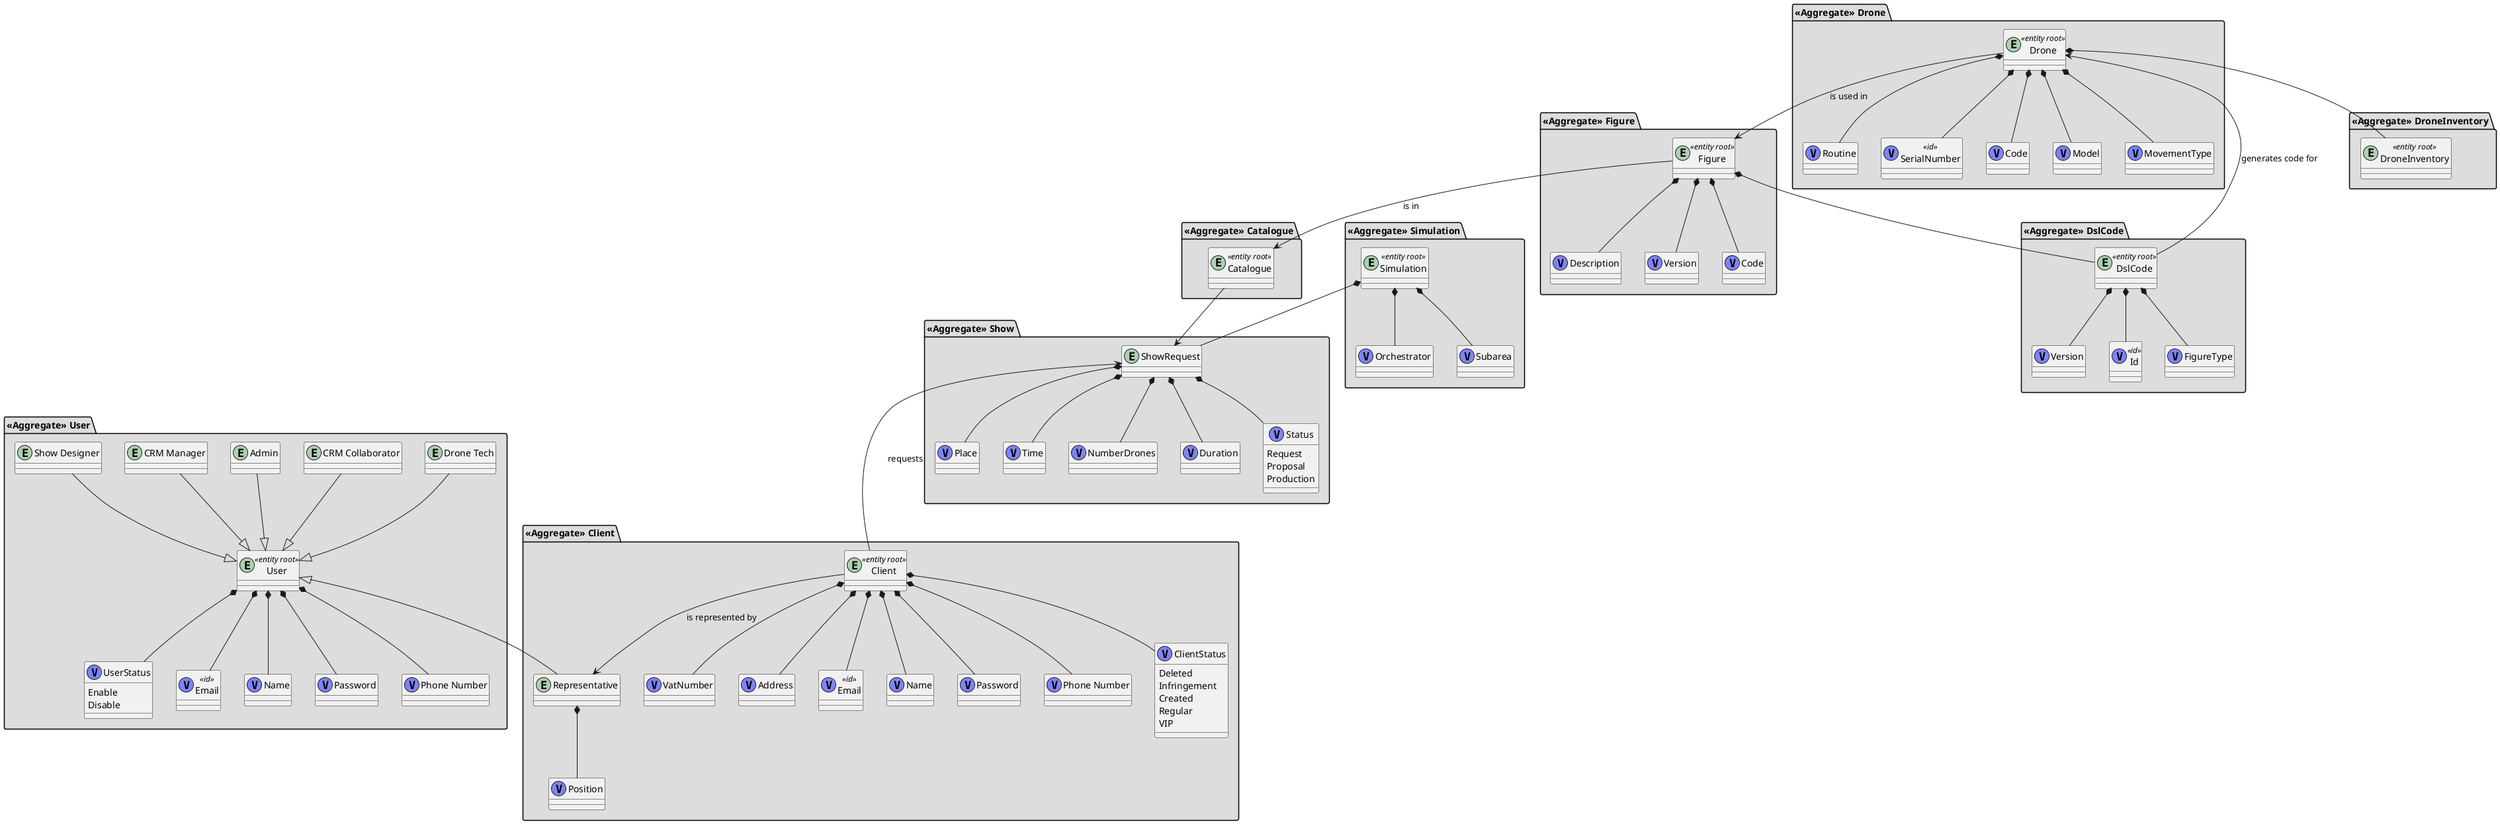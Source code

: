 @startuml

package "**«Aggregate» User**" #DDDDDD {

        entity "User" as entity_user <<entity root>> {
        }

        entity "Show Designer" as entity_showDesigner {
        }
        entity "Admin" as entity_admin {
        }
        entity "CRM Collaborator" as entity_crmcollaborator {
        }
        entity "CRM Manager" as entity_crmManager {
        }
        entity "Drone Tech" as entity_droneTech {
        }
        class "UserStatus" as vObject_userStatus <<(V, #7E84F7)>> {
            Enable
            Disable
        }


        class "Email" as vObject_email <<id>> <<(V, #7E84F7)>> {
        }

        class "Name" as vObject_name <<(V, #7E84F7)>> {
        }

        class "Password" as vObject_password <<(V, #7E84F7)>> {
        }

        class "Phone Number" as vObject_phoneNumber <<(V, #7E84F7)>> {
        }
        entity_user *--down vObject_userStatus

        entity_user <|--up entity_showDesigner
        entity_user <|--up entity_crmManager
        entity_user <|--up entity_admin
        entity_user <|--up entity_crmcollaborator
        entity_user <|--up entity_droneTech
        entity_user *--down vObject_email
        entity_user *--down vObject_password
        entity_user *--down vObject_name
        entity_user *--down vObject_phoneNumber
}




package "**«Aggregate» Client**" #DDDDDD {

        entity "Client" as entity_client <<entity root>> {
        }
        class "VatNumber" as vObject_vatNumber <<(V, #7E84F7)>> {
        }
        class "Address" as vObject_customerAddress <<(V, #7E84F7)>> {
        }
        class "Email" as vObject_email <<id>> <<(V, #7E84F7)>> {
        }

        class "Name" as vObject_name <<(V, #7E84F7)>> {
        }

        class "Password" as vObject_password <<(V, #7E84F7)>> {
        }

        class "Phone Number" as vObject_phoneNumber <<(V, #7E84F7)>> {
        }

        entity "Representative" as entity_repesentative {
        }


        class "Position" as vObject_position <<(V, #7E84F7)>> {
        }

        entity_repesentative *--down vObject_position

        class "ClientStatus" as vObject_clientStatus <<(V, #7E84F7)>> {
                    Deleted
                    Infringement
                    Created
                    Regular
                    VIP
        }

        entity_client *--down vObject_clientStatus
        entity_client *--down vObject_customerAddress
        entity_client *--down vObject_vatNumber
        entity_client *--down vObject_email
        entity_client *--down vObject_name
        entity_client *--down vObject_password
        entity_client *--down vObject_phoneNumber


}

package "**«Aggregate» Drone**" #DDDDDD {

        entity "Drone" as entity_drone <<entity root>> {
        }
        class "Routine" as vObject_routine <<(V, #7E84F7)>> {
        }
        class "SerialNumber" as vObject_serialNumber <<id>> <<(V, #7E84F7)>> {
        }
        class "Code" as vObject_code <<(V, #7E84F7)>> {
        }
        class "Model" as vObject_model <<(V, #7E84F7)>> {
        }
        class "MovementType" as vObject_movementType <<(V, #7E84F7)>> {
        }

        entity_drone *--down vObject_model
        entity_drone *--down vObject_code
        entity_drone *--down vObject_routine
        entity_drone *--down vObject_serialNumber
        entity_drone *--down vObject_movementType
}
package "**«Aggregate» DroneInventory**" #DDDDDD {

    entity "DroneInventory" as entity_droneInventory  <<entity root>> {
    }

}

package "**«Aggregate» Show**" #DDDDDD {

    entity "ShowRequest" as entity_show  {
    }
    class "Place" as vObject_showPlace <<(V, #7E84F7)>> {
    }
    class "Time" as vObject_showTime <<(V, #7E84F7)>> {
    }
    class "NumberDrones" as vObject_showNumberDrones <<(V, #7E84F7)>> {
    }
    class "Duration" as vObject_showDuration <<(V, #7E84F7)>> {
    }
    class "Status" as vObject_showStatus <<(V, #7E84F7)>> {
        Request
        Proposal
        Production
    }

    entity_show *--down vObject_showPlace
    entity_show *--down vObject_showTime
    entity_show *--down vObject_showNumberDrones
    entity_show *--down vObject_showDuration
    entity_show *--down vObject_showStatus
}

package "**«Aggregate» Simulation**" #DDDDDD {

    entity "Simulation" as entity_simulation  <<entity root>> {
    }
    class "Orchestrator" as vObject_orchestrator <<(V, #7E84F7)>> {
    }
    class "Subarea" as vObject_subarea <<(V, #7E84F7)>> {
    }

    entity_simulation*--down vObject_orchestrator
    entity_simulation*--down vObject_subarea
}


package "**«Aggregate» Figure**" #DDDDDD {

        entity "Figure" as entity_figure <<entity root>> {
        }
        class "Description" as vObject_description <<(V, #7E84F7)>> {
        }
        class "Version" as vObject_figureVersion <<(V, #7E84F7)>> {
        }

        class "Code" as vObject_code <<(V, #7E84F7)>> {
                }

        entity_figure *--down vObject_description
        entity_figure *--down vObject_figureVersion
        entity_figure *--down vObject_code

}
package "**«Aggregate» DslCode**" #DDDDDD {

    entity "DslCode" as entity_dslCode  <<entity root>> {
    }
    class "Version" as vObject_version <<(V, #7E84F7)>> {
    }
    class "Id" as vObject_id <<id>> <<(V, #7E84F7)>> {
    }
    class "FigureType" as vObject_figureType <<(V, #7E84F7)>> {
    }

    entity_dslCode *--down vObject_version
    entity_dslCode *--down vObject_id
    entity_dslCode *--down vObject_figureType
}

package "**«Aggregate» Catalogue**" #DDDDDD {

    entity "Catalogue" as entity_catalogue <<entity root>> {
    }


}






entity_drone --> entity_figure: "is used in"
entity_drone *--down entity_droneInventory

entity_client --> entity_repesentative: "is represented by"
entity_client ---up> entity_show: "requests"

entity_dslCode --> entity_drone: "generates code for"

entity_figure *-- entity_dslCode
entity_figure --> entity_catalogue: "is in"

entity_catalogue --> entity_show

entity_simulation *--down entity_show
entity_user <|-- entity_repesentative

@enduml